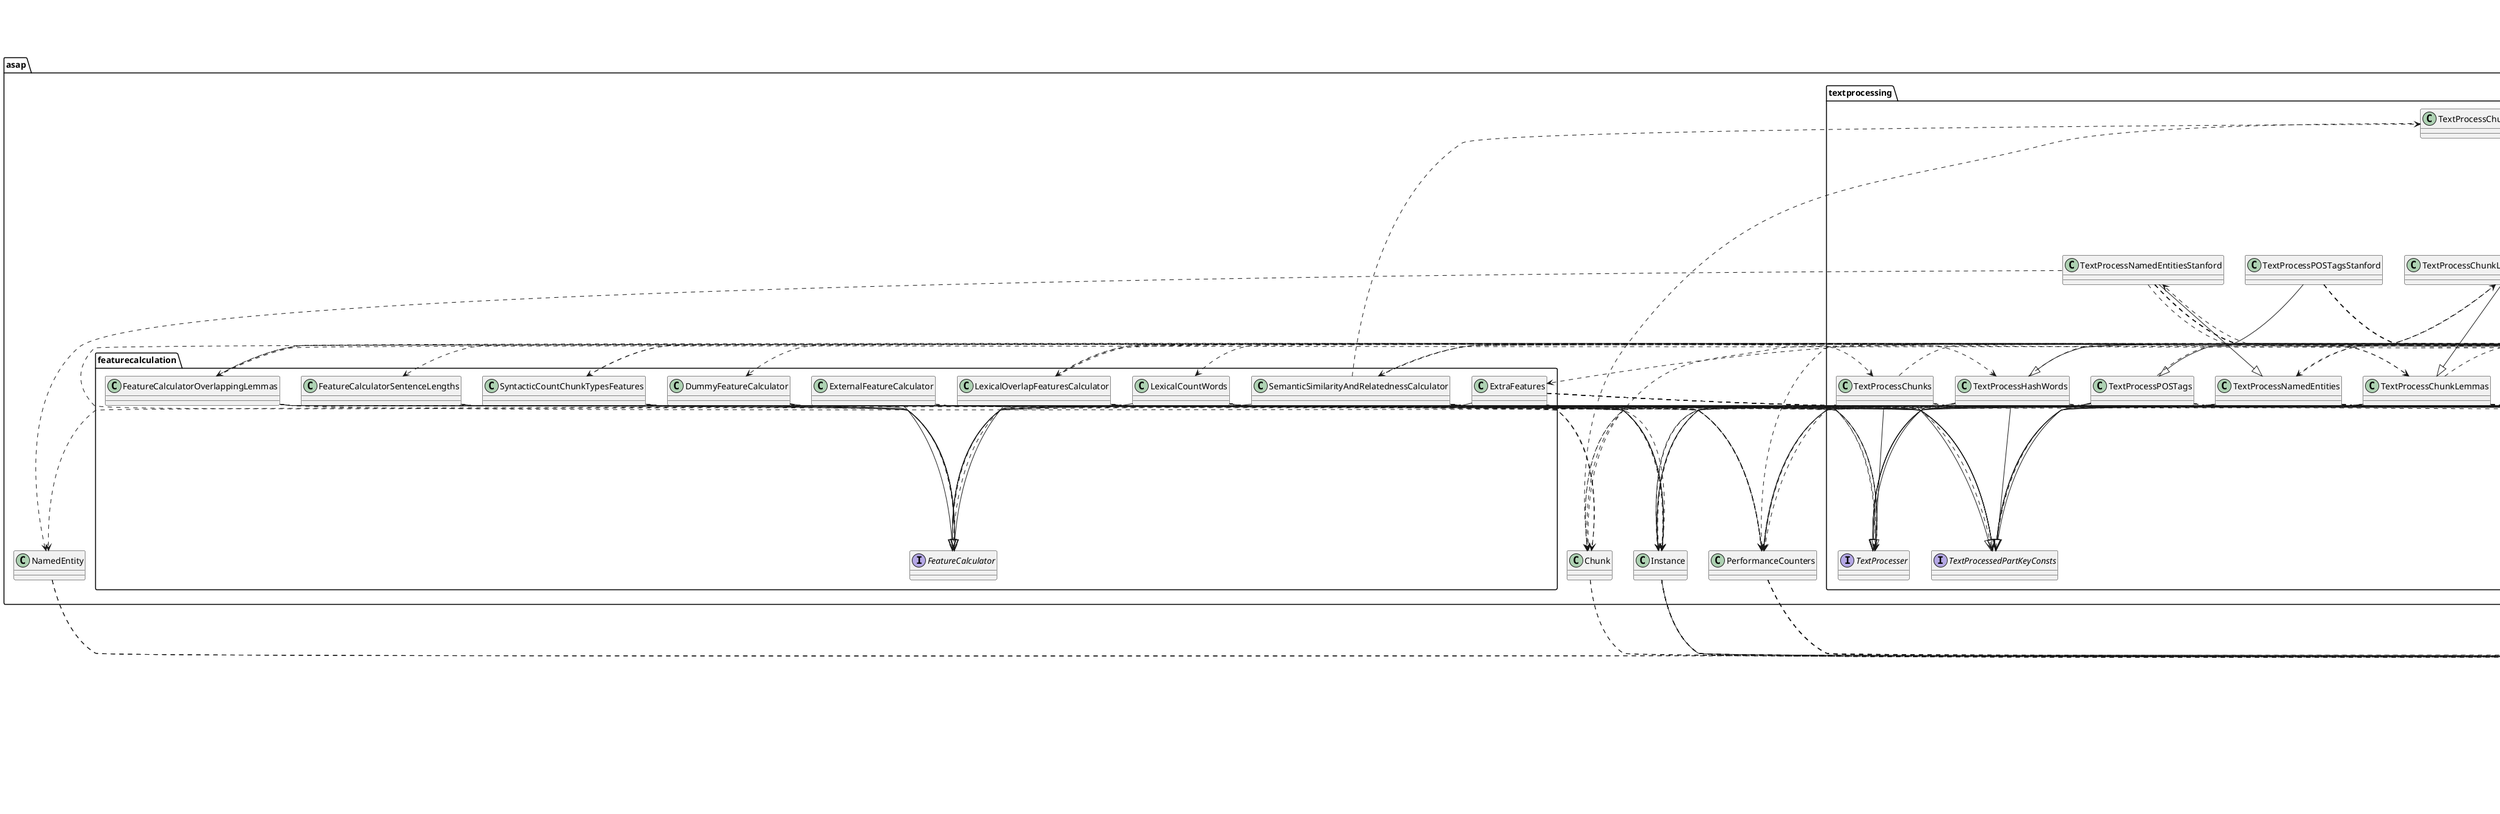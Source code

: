 @startuml
annotation java.lang.Override
class asap.Chunk
class asap.Config
class asap.CrossValidation
class asap.GrammarCounters
class asap.Instance
class asap.LemmasInDBPedia
class asap.LemmasNotFound
class asap.NamedEntitiesFound
class asap.NamedEntity
class asap.PerformanceCounters
class asap.PerlCorrelation
class asap.PostProcess
class asap.PreProcess
class asap.PreProcessOutputStream
class asap.WordFrequency
class asap.featurecalculation.DummyFeatureCalculator
class asap.featurecalculation.ExternalFeatureCalculator
class asap.featurecalculation.ExtraFeatures
class asap.featurecalculation.FeatureCalculatorOverlappingLemmas
class asap.featurecalculation.FeatureCalculatorSentenceLengths
class asap.featurecalculation.LexicalCountWords
class asap.featurecalculation.LexicalOverlapFeaturesCalculator
class asap.featurecalculation.SemanticSimilarityAndRelatednessCalculator
class asap.featurecalculation.SyntacticCountChunkTypesFeatures
class asap.textprocessing.TextProcessChunkLemmas
class asap.textprocessing.TextProcessChunkLemmasRemoveSRule
class asap.textprocessing.TextProcessChunkLemmasWithDBPediaLookups
class asap.textprocessing.TextProcessChunks
class asap.textprocessing.TextProcessHashWords
class asap.textprocessing.TextProcessNamedEntities
class asap.textprocessing.TextProcessNamedEntitiesStanford
class asap.textprocessing.TextProcessPOSTags
class asap.textprocessing.TextProcessPOSTagsStanford
class asap.textprocessing.TextProcessTokenizer
class edu.cmu.lti.jawjaw.pobj.Lang
class edu.cmu.lti.jawjaw.pobj.POS
class edu.cmu.lti.jawjaw.pobj.Synset
class edu.cmu.lti.jawjaw.pobj.Word
class edu.cmu.lti.lexical_db.ILexicalDatabase
class edu.cmu.lti.lexical_db.NictWordNet
class edu.cmu.lti.ws4j.RelatednessCalculator
class edu.mit.jwi.Dictionary
class edu.mit.jwi.item.IIndexWord
class edu.mit.jwi.morph.WordnetStemmer
class edu.smu.tspell.wordnet.SynsetType
class edu.stanford.nlp.ie.AbstractSequenceClassifier
class edu.stanford.nlp.ie.crf.CRFClassifier
class edu.stanford.nlp.ling.CoreLabel
class edu.stanford.nlp.ling.HasWord
class edu.stanford.nlp.ling.TaggedWord
class edu.stanford.nlp.tagger.maxent.MaxentTagger
class java.io.File
class java.io.FileFilter
class java.io.FileInputStream
class java.io.FileNotFoundException
class java.io.FileOutputStream
class java.io.IOException
class java.io.InputStream
class java.io.PrintWriter
class java.io.StringReader
class java.net.MalformedURLException
class java.net.URL
class java.net.URLConnection
class java.security.InvalidParameterException
class java.text.DecimalFormat
class java.text.DecimalFormatSymbols
class java.text.NumberFormat
class java.util.ArrayList
class java.util.Arrays
class java.util.Collection
class java.util.Collections
class java.util.Enumeration
class java.util.HashMap
class java.util.HashSet
class java.util.Iterator
class java.util.LinkedList
class java.util.List
class java.util.ListIterator
class java.util.Locale
class java.util.Map
class java.util.Objects
class java.util.Random
class java.util.Scanner
class java.util.Set
class java.util.TreeSet
class java.util.logging.Level
class java.util.logging.Logger
class opennlp.tools.chunker.ChunkerME
class opennlp.tools.chunker.ChunkerModel
class opennlp.tools.cmdline.chunker.ChunkerModelLoader
class opennlp.tools.cmdline.postag.POSModelLoader
class opennlp.tools.namefind.NameFinderME
class opennlp.tools.namefind.TokenNameFinderModel
class opennlp.tools.postag.POSModel
class opennlp.tools.postag.POSSample
class opennlp.tools.postag.POSTaggerME
class opennlp.tools.tokenize.Tokenizer
class opennlp.tools.tokenize.TokenizerME
class opennlp.tools.tokenize.TokenizerModel
class opennlp.tools.tokenize.WhitespaceTokenizer
class opennlp.tools.util.ObjectStream
class opennlp.tools.util.PlainTextByLineStream
class opennlp.tools.util.Span
class weka.classifiers.AbstractClassifier
class weka.classifiers.Classifier
class weka.classifiers.Evaluation
class weka.classifiers.functions.IsotonicRegression
class weka.classifiers.functions.LinearRegression
class weka.classifiers.lazy.IBk
class weka.classifiers.meta.Stacking
class weka.classifiers.meta.Vote
class weka.classifiers.rules.ZeroR
class weka.classifiers.trees.M5P
class weka.core.Attribute
class weka.core.Instances
class weka.core.SerializationHelper
class weka.core.Utils
class weka.core.converters.ConverterUtils.DataSource
class weka.filters.Filter
class weka.filters.unsupervised.attribute.Remove
class weka.filters.unsupervised.attribute.RemoveType
interface asap.featurecalculation.FeatureCalculator
interface asap.textprocessing.TextProcessedPartKeyConsts
interface asap.textprocessing.TextProcesser
interface java.lang.Comparable
asap.Chunk ..> java.lang.Override
asap.Chunk ..> edu.smu.tspell.wordnet.SynsetType
asap.Chunk ..> java.util.Objects
asap.Config ..> asap.featurecalculation.DummyFeatureCalculator
asap.Config ..> asap.featurecalculation.FeatureCalculatorOverlappingLemmas
asap.Config ..> asap.featurecalculation.FeatureCalculatorSentenceLengths
asap.Config ..> asap.featurecalculation.LexicalCountWords
asap.Config ..> asap.featurecalculation.LexicalOverlapFeaturesCalculator
asap.Config ..> asap.featurecalculation.SemanticSimilarityAndRelatednessCalculator
asap.Config ..> asap.featurecalculation.SyntacticCountChunkTypesFeatures
asap.Config ..> asap.textprocessing.TextProcessNamedEntities
asap.Config ..> asap.textprocessing.TextProcessNamedEntitiesStanford
asap.Config ..> java.security.InvalidParameterException
asap.Config ..> java.util.Collections
asap.Config ..> java.util.LinkedList
asap.Config ..> java.util.List
asap.Config ..> asap.featurecalculation.FeatureCalculator
asap.CrossValidation ..> java.lang.Override
asap.CrossValidation ..> java.util.Collections
asap.CrossValidation ..> java.util.LinkedList
asap.CrossValidation ..> java.util.List
asap.CrossValidation ..> java.util.Random
asap.CrossValidation ..> java.util.logging.Level
asap.CrossValidation ..> java.util.logging.Logger
asap.CrossValidation ..> weka.classifiers.AbstractClassifier
asap.CrossValidation ..> weka.classifiers.Classifier
asap.CrossValidation ..> weka.classifiers.Evaluation
asap.CrossValidation ..> weka.core.Instances
asap.CrossValidation ..> weka.core.SerializationHelper
asap.CrossValidation ..> weka.core.Utils
asap.CrossValidation ..> weka.core.converters.ConverterUtils.DataSource
asap.CrossValidation ..> weka.filters.Filter
asap.CrossValidation ..> weka.filters.unsupervised.attribute.Remove
asap.GrammarCounters ..> java.lang.Override
asap.GrammarCounters ..> java.io.File
asap.GrammarCounters ..> java.io.FileNotFoundException
asap.GrammarCounters ..> java.io.FileOutputStream
asap.GrammarCounters ..> java.io.IOException
asap.GrammarCounters ..> java.util.HashMap
asap.GrammarCounters ..> java.util.HashSet
asap.GrammarCounters ..> java.util.Iterator
asap.GrammarCounters ..> java.util.logging.Level
asap.GrammarCounters ..> java.util.logging.Logger
asap.Instance ..> java.lang.Override
asap.Instance ..> java.text.DecimalFormat
asap.Instance ..> java.text.DecimalFormatSymbols
asap.Instance ..> java.util.Collections
asap.Instance ..> java.util.HashMap
asap.Instance ..> java.util.Iterator
asap.Instance ..> java.util.LinkedList
asap.Instance ..> java.util.Locale
asap.Instance ..> java.util.Map
asap.Instance ..> java.util.Set
asap.Instance ..> asap.textprocessing.TextProcessedPartKeyConsts
asap.Instance ..> asap.textprocessing.TextProcesser
asap.Instance --|> java.lang.Comparable
asap.LemmasInDBPedia ..> java.io.File
asap.LemmasInDBPedia ..> java.io.FileNotFoundException
asap.LemmasInDBPedia ..> java.io.FileOutputStream
asap.LemmasInDBPedia ..> java.io.IOException
asap.LemmasInDBPedia ..> java.util.HashMap
asap.LemmasInDBPedia ..> java.util.logging.Level
asap.LemmasInDBPedia ..> java.util.logging.Logger
asap.LemmasNotFound ..> java.io.File
asap.LemmasNotFound ..> java.io.FileNotFoundException
asap.LemmasNotFound ..> java.io.FileOutputStream
asap.LemmasNotFound ..> java.io.IOException
asap.LemmasNotFound ..> java.util.HashMap
asap.LemmasNotFound ..> java.util.logging.Level
asap.LemmasNotFound ..> java.util.logging.Logger
asap.NamedEntitiesFound ..> java.io.File
asap.NamedEntitiesFound ..> java.io.FileNotFoundException
asap.NamedEntitiesFound ..> java.io.FileOutputStream
asap.NamedEntitiesFound ..> java.io.IOException
asap.NamedEntitiesFound ..> java.util.HashSet
asap.NamedEntitiesFound ..> java.util.logging.Level
asap.NamedEntitiesFound ..> java.util.logging.Logger
asap.NamedEntity ..> java.util.Collections
asap.NamedEntity ..> java.util.HashSet
asap.NamedEntity ..> java.util.Set
asap.PerformanceCounters ..> java.lang.Override
asap.PerformanceCounters ..> java.io.FileOutputStream
asap.PerformanceCounters ..> java.io.IOException
asap.PerformanceCounters ..> java.util.ArrayList
asap.PerformanceCounters ..> java.util.Collections
asap.PerformanceCounters ..> java.util.HashMap
asap.PerformanceCounters ..> java.util.logging.Level
asap.PerformanceCounters ..> java.util.logging.Logger
asap.PerlCorrelation ..> java.util.logging.Level
asap.PerlCorrelation ..> java.util.logging.Logger
asap.PostProcess ..> java.lang.Override
asap.PostProcess ..> java.io.File
asap.PostProcess ..> java.io.FileFilter
asap.PostProcess ..> java.io.FileNotFoundException
asap.PostProcess ..> java.io.FileOutputStream
asap.PostProcess ..> java.io.IOException
asap.PostProcess ..> java.io.PrintWriter
asap.PostProcess ..> java.text.DecimalFormat
asap.PostProcess ..> java.text.DecimalFormatSymbols
asap.PostProcess ..> java.text.NumberFormat
asap.PostProcess ..> java.util.Arrays
asap.PostProcess ..> java.util.Enumeration
asap.PostProcess ..> java.util.LinkedList
asap.PostProcess ..> java.util.List
asap.PostProcess ..> java.util.Locale
asap.PostProcess ..> java.util.Map
asap.PostProcess ..> java.util.TreeSet
asap.PostProcess ..> java.util.logging.Level
asap.PostProcess ..> java.util.logging.Logger
asap.PostProcess ..> weka.classifiers.AbstractClassifier
asap.PostProcess ..> weka.classifiers.Classifier
asap.PostProcess ..> weka.classifiers.Evaluation
asap.PostProcess ..> weka.classifiers.functions.IsotonicRegression
asap.PostProcess ..> weka.classifiers.functions.LinearRegression
asap.PostProcess ..> weka.classifiers.lazy.IBk
asap.PostProcess ..> weka.classifiers.meta.Stacking
asap.PostProcess ..> weka.classifiers.meta.Vote
asap.PostProcess ..> weka.classifiers.rules.ZeroR
asap.PostProcess ..> weka.classifiers.trees.M5P
asap.PostProcess ..> weka.core.Attribute
asap.PostProcess ..> weka.core.Instances
asap.PostProcess ..> weka.core.SerializationHelper
asap.PostProcess ..> weka.core.Utils
asap.PostProcess ..> weka.core.converters.ConverterUtils.DataSource
asap.PostProcess ..> weka.filters.Filter
asap.PostProcess ..> weka.filters.unsupervised.attribute.Remove
asap.PostProcess ..> weka.filters.unsupervised.attribute.RemoveType
asap.PreProcess ..> java.lang.Override
asap.PreProcess ..> asap.featurecalculation.ExtraFeatures
asap.PreProcess --|> asap.textprocessing.TextProcessHashWords
asap.PreProcess ..> java.io.File
asap.PreProcess ..> java.io.FileInputStream
asap.PreProcess ..> java.io.FileOutputStream
asap.PreProcess ..> java.io.IOException
asap.PreProcess ..> java.security.InvalidParameterException
asap.PreProcess ..> java.util.ArrayList
asap.PreProcess ..> java.util.Arrays
asap.PreProcess ..> java.util.Collections
asap.PreProcess ..> java.util.HashMap
asap.PreProcess ..> java.util.HashSet
asap.PreProcess ..> java.util.Iterator
asap.PreProcess ..> java.util.LinkedList
asap.PreProcess ..> java.util.List
asap.PreProcess ..> java.util.ListIterator
asap.PreProcess ..> java.util.Random
asap.PreProcess ..> java.util.Scanner
asap.PreProcess ..> java.util.TreeSet
asap.PreProcess ..> java.util.logging.Level
asap.PreProcess ..> java.util.logging.Logger
asap.PreProcess ..> asap.featurecalculation.FeatureCalculator
asap.PreProcess ..> asap.textprocessing.TextProcessedPartKeyConsts
asap.PreProcessOutputStream ..> java.lang.Override
asap.PreProcessOutputStream ..> java.io.IOException
asap.PreProcessOutputStream --|> java.io.InputStream
asap.WordFrequency ..> java.lang.Override
asap.WordFrequency --|> java.lang.Comparable
asap.featurecalculation.DummyFeatureCalculator ..> java.lang.Override
asap.featurecalculation.DummyFeatureCalculator ..> asap.Instance
asap.featurecalculation.DummyFeatureCalculator ..> java.util.HashMap
asap.featurecalculation.DummyFeatureCalculator --|> asap.featurecalculation.FeatureCalculator
asap.featurecalculation.DummyFeatureCalculator ..> asap.textprocessing.TextProcesser
asap.featurecalculation.ExternalFeatureCalculator ..> java.lang.Override
asap.featurecalculation.ExternalFeatureCalculator ..> asap.Instance
asap.featurecalculation.ExternalFeatureCalculator ..> java.util.List
asap.featurecalculation.ExternalFeatureCalculator --|> asap.featurecalculation.FeatureCalculator
asap.featurecalculation.ExtraFeatures ..> java.lang.Override
asap.featurecalculation.ExtraFeatures ..> asap.Instance
asap.featurecalculation.ExtraFeatures ..> asap.PerformanceCounters
asap.featurecalculation.ExtraFeatures ..> java.io.File
asap.featurecalculation.ExtraFeatures ..> java.io.FileInputStream
asap.featurecalculation.ExtraFeatures ..> java.io.IOException
asap.featurecalculation.ExtraFeatures ..> java.util.Iterator
asap.featurecalculation.ExtraFeatures ..> java.util.LinkedList
asap.featurecalculation.ExtraFeatures ..> java.util.List
asap.featurecalculation.ExtraFeatures ..> java.util.Scanner
asap.featurecalculation.ExtraFeatures ..> java.util.logging.Level
asap.featurecalculation.ExtraFeatures ..> java.util.logging.Logger
asap.featurecalculation.ExtraFeatures --|> asap.featurecalculation.FeatureCalculator
asap.featurecalculation.FeatureCalculatorOverlappingLemmas ..> java.lang.Override
asap.featurecalculation.FeatureCalculatorOverlappingLemmas ..> asap.Chunk
asap.featurecalculation.FeatureCalculatorOverlappingLemmas ..> asap.Config
asap.featurecalculation.FeatureCalculatorOverlappingLemmas ..> asap.Instance
asap.featurecalculation.FeatureCalculatorOverlappingLemmas ..> asap.PerformanceCounters
asap.featurecalculation.FeatureCalculatorOverlappingLemmas ..> asap.textprocessing.TextProcessChunkLemmas
asap.featurecalculation.FeatureCalculatorOverlappingLemmas ..> asap.textprocessing.TextProcessChunkLemmasWithDBPediaLookups
asap.featurecalculation.FeatureCalculatorOverlappingLemmas ..> java.util.HashMap
asap.featurecalculation.FeatureCalculatorOverlappingLemmas --|> asap.featurecalculation.FeatureCalculator
asap.featurecalculation.FeatureCalculatorOverlappingLemmas --|> asap.textprocessing.TextProcessedPartKeyConsts
asap.featurecalculation.FeatureCalculatorOverlappingLemmas ..> asap.textprocessing.TextProcesser
asap.featurecalculation.FeatureCalculatorSentenceLengths ..> java.lang.Override
asap.featurecalculation.FeatureCalculatorSentenceLengths ..> asap.Instance
asap.featurecalculation.FeatureCalculatorSentenceLengths ..> asap.PerformanceCounters
asap.featurecalculation.FeatureCalculatorSentenceLengths ..> java.util.HashMap
asap.featurecalculation.FeatureCalculatorSentenceLengths --|> asap.featurecalculation.FeatureCalculator
asap.featurecalculation.LexicalCountWords ..> java.lang.Override
asap.featurecalculation.LexicalCountWords ..> asap.Instance
asap.featurecalculation.LexicalCountWords ..> asap.PerformanceCounters
asap.featurecalculation.LexicalCountWords ..> java.io.FileInputStream
asap.featurecalculation.LexicalCountWords ..> java.io.FileNotFoundException
asap.featurecalculation.LexicalCountWords ..> java.io.IOException
asap.featurecalculation.LexicalCountWords ..> java.util.Collection
asap.featurecalculation.LexicalCountWords ..> java.util.HashMap
asap.featurecalculation.LexicalCountWords ..> java.util.HashSet
asap.featurecalculation.LexicalCountWords ..> java.util.Scanner
asap.featurecalculation.LexicalCountWords ..> java.util.logging.Level
asap.featurecalculation.LexicalCountWords ..> java.util.logging.Logger
asap.featurecalculation.LexicalCountWords --|> asap.featurecalculation.FeatureCalculator
asap.featurecalculation.LexicalCountWords --|> asap.textprocessing.TextProcessedPartKeyConsts
asap.featurecalculation.LexicalOverlapFeaturesCalculator ..> java.lang.Override
asap.featurecalculation.LexicalOverlapFeaturesCalculator ..> asap.Instance
asap.featurecalculation.LexicalOverlapFeaturesCalculator ..> asap.PerformanceCounters
asap.featurecalculation.LexicalOverlapFeaturesCalculator ..> asap.PreProcess
asap.featurecalculation.LexicalOverlapFeaturesCalculator ..> asap.textprocessing.TextProcessHashWords
asap.featurecalculation.LexicalOverlapFeaturesCalculator ..> java.util.Arrays
asap.featurecalculation.LexicalOverlapFeaturesCalculator ..> java.util.HashMap
asap.featurecalculation.LexicalOverlapFeaturesCalculator ..> java.util.HashSet
asap.featurecalculation.LexicalOverlapFeaturesCalculator ..> java.util.Iterator
asap.featurecalculation.LexicalOverlapFeaturesCalculator ..> java.util.TreeSet
asap.featurecalculation.LexicalOverlapFeaturesCalculator --|> asap.featurecalculation.FeatureCalculator
asap.featurecalculation.LexicalOverlapFeaturesCalculator --|> asap.textprocessing.TextProcessedPartKeyConsts
asap.featurecalculation.LexicalOverlapFeaturesCalculator ..> asap.textprocessing.TextProcesser
asap.featurecalculation.SemanticSimilarityAndRelatednessCalculator ..> java.lang.Override
asap.featurecalculation.SemanticSimilarityAndRelatednessCalculator ..> asap.Chunk
asap.featurecalculation.SemanticSimilarityAndRelatednessCalculator ..> asap.Config
asap.featurecalculation.SemanticSimilarityAndRelatednessCalculator ..> asap.Instance
asap.featurecalculation.SemanticSimilarityAndRelatednessCalculator ..> asap.PerformanceCounters
asap.featurecalculation.SemanticSimilarityAndRelatednessCalculator ..> asap.textprocessing.TextProcessChunkLemmas
asap.featurecalculation.SemanticSimilarityAndRelatednessCalculator ..> asap.textprocessing.TextProcessChunkLemmasRemoveSRule
asap.featurecalculation.SemanticSimilarityAndRelatednessCalculator ..> edu.cmu.lti.lexical_db.ILexicalDatabase
asap.featurecalculation.SemanticSimilarityAndRelatednessCalculator ..> edu.cmu.lti.lexical_db.NictWordNet
asap.featurecalculation.SemanticSimilarityAndRelatednessCalculator ..> edu.cmu.lti.ws4j.RelatednessCalculator
asap.featurecalculation.SemanticSimilarityAndRelatednessCalculator ..> java.util.ArrayList
asap.featurecalculation.SemanticSimilarityAndRelatednessCalculator ..> java.util.Collections
asap.featurecalculation.SemanticSimilarityAndRelatednessCalculator ..> java.util.HashMap
asap.featurecalculation.SemanticSimilarityAndRelatednessCalculator ..> java.util.Iterator
asap.featurecalculation.SemanticSimilarityAndRelatednessCalculator ..> java.util.LinkedList
asap.featurecalculation.SemanticSimilarityAndRelatednessCalculator ..> java.util.List
asap.featurecalculation.SemanticSimilarityAndRelatednessCalculator ..> java.util.Map
asap.featurecalculation.SemanticSimilarityAndRelatednessCalculator ..> java.util.Objects
asap.featurecalculation.SemanticSimilarityAndRelatednessCalculator --|> asap.featurecalculation.FeatureCalculator
asap.featurecalculation.SemanticSimilarityAndRelatednessCalculator --|> asap.textprocessing.TextProcessedPartKeyConsts
asap.featurecalculation.SemanticSimilarityAndRelatednessCalculator ..> asap.textprocessing.TextProcesser
asap.featurecalculation.SyntacticCountChunkTypesFeatures ..> java.lang.Override
asap.featurecalculation.SyntacticCountChunkTypesFeatures ..> asap.Chunk
asap.featurecalculation.SyntacticCountChunkTypesFeatures ..> asap.Instance
asap.featurecalculation.SyntacticCountChunkTypesFeatures ..> asap.PerformanceCounters
asap.featurecalculation.SyntacticCountChunkTypesFeatures ..> asap.textprocessing.TextProcessChunks
asap.featurecalculation.SyntacticCountChunkTypesFeatures ..> java.util.HashMap
asap.featurecalculation.SyntacticCountChunkTypesFeatures --|> asap.featurecalculation.FeatureCalculator
asap.featurecalculation.SyntacticCountChunkTypesFeatures --|> asap.textprocessing.TextProcessedPartKeyConsts
asap.featurecalculation.SyntacticCountChunkTypesFeatures ..> asap.textprocessing.TextProcesser
asap.textprocessing.TextProcessChunkLemmas ..> java.lang.Override
asap.textprocessing.TextProcessChunkLemmas ..> asap.Chunk
asap.textprocessing.TextProcessChunkLemmas ..> asap.Config
asap.textprocessing.TextProcessChunkLemmas ..> asap.Instance
asap.textprocessing.TextProcessChunkLemmas ..> asap.LemmasNotFound
asap.textprocessing.TextProcessChunkLemmas ..> asap.PerformanceCounters
asap.textprocessing.TextProcessChunkLemmas ..> edu.cmu.lti.jawjaw.pobj.Lang
asap.textprocessing.TextProcessChunkLemmas ..> edu.cmu.lti.jawjaw.pobj.POS
asap.textprocessing.TextProcessChunkLemmas ..> edu.cmu.lti.jawjaw.pobj.Synset
asap.textprocessing.TextProcessChunkLemmas ..> edu.cmu.lti.jawjaw.pobj.Word
asap.textprocessing.TextProcessChunkLemmas ..> edu.mit.jwi.Dictionary
asap.textprocessing.TextProcessChunkLemmas ..> edu.mit.jwi.item.IIndexWord
asap.textprocessing.TextProcessChunkLemmas ..> edu.mit.jwi.morph.WordnetStemmer
asap.textprocessing.TextProcessChunkLemmas ..> java.io.IOException
asap.textprocessing.TextProcessChunkLemmas ..> java.net.MalformedURLException
asap.textprocessing.TextProcessChunkLemmas ..> java.net.URL
asap.textprocessing.TextProcessChunkLemmas ..> java.util.ArrayList
asap.textprocessing.TextProcessChunkLemmas ..> java.util.HashMap
asap.textprocessing.TextProcessChunkLemmas ..> java.util.Iterator
asap.textprocessing.TextProcessChunkLemmas ..> java.util.List
asap.textprocessing.TextProcessChunkLemmas ..> java.util.logging.Level
asap.textprocessing.TextProcessChunkLemmas ..> java.util.logging.Logger
asap.textprocessing.TextProcessChunkLemmas --|> asap.textprocessing.TextProcessedPartKeyConsts
asap.textprocessing.TextProcessChunkLemmas --|> asap.textprocessing.TextProcesser
asap.textprocessing.TextProcessChunkLemmasRemoveSRule ..> java.lang.Override
asap.textprocessing.TextProcessChunkLemmasRemoveSRule ..> asap.Chunk
asap.textprocessing.TextProcessChunkLemmasRemoveSRule --|> asap.textprocessing.TextProcessChunkLemmasWithDBPediaLookups
asap.textprocessing.TextProcessChunkLemmasRemoveSRule ..> java.io.File
asap.textprocessing.TextProcessChunkLemmasWithDBPediaLookups ..> java.lang.Override
asap.textprocessing.TextProcessChunkLemmasWithDBPediaLookups ..> asap.Chunk
asap.textprocessing.TextProcessChunkLemmasWithDBPediaLookups ..> asap.LemmasInDBPedia
asap.textprocessing.TextProcessChunkLemmasWithDBPediaLookups ..> asap.PerformanceCounters
asap.textprocessing.TextProcessChunkLemmasWithDBPediaLookups --|> asap.textprocessing.TextProcessChunkLemmas
asap.textprocessing.TextProcessChunkLemmasWithDBPediaLookups ..> java.io.File
asap.textprocessing.TextProcessChunkLemmasWithDBPediaLookups ..> java.io.FileInputStream
asap.textprocessing.TextProcessChunkLemmasWithDBPediaLookups ..> java.io.FileOutputStream
asap.textprocessing.TextProcessChunkLemmasWithDBPediaLookups ..> java.io.IOException
asap.textprocessing.TextProcessChunkLemmasWithDBPediaLookups ..> java.net.URL
asap.textprocessing.TextProcessChunkLemmasWithDBPediaLookups ..> java.net.URLConnection
asap.textprocessing.TextProcessChunkLemmasWithDBPediaLookups ..> java.util.Collections
asap.textprocessing.TextProcessChunkLemmasWithDBPediaLookups ..> java.util.HashMap
asap.textprocessing.TextProcessChunkLemmasWithDBPediaLookups ..> java.util.LinkedList
asap.textprocessing.TextProcessChunkLemmasWithDBPediaLookups ..> java.util.Map
asap.textprocessing.TextProcessChunkLemmasWithDBPediaLookups ..> java.util.Scanner
asap.textprocessing.TextProcessChunkLemmasWithDBPediaLookups ..> java.util.logging.Level
asap.textprocessing.TextProcessChunkLemmasWithDBPediaLookups ..> java.util.logging.Logger
asap.textprocessing.TextProcessChunks ..> java.lang.Override
asap.textprocessing.TextProcessChunks ..> asap.Chunk
asap.textprocessing.TextProcessChunks ..> asap.Config
asap.textprocessing.TextProcessChunks ..> asap.GrammarCounters
asap.textprocessing.TextProcessChunks ..> asap.Instance
asap.textprocessing.TextProcessChunks ..> asap.PerformanceCounters
asap.textprocessing.TextProcessChunks ..> java.io.File
asap.textprocessing.TextProcessChunks ..> java.util.ArrayList
asap.textprocessing.TextProcessChunks ..> java.util.HashMap
asap.textprocessing.TextProcessChunks ..> opennlp.tools.chunker.ChunkerME
asap.textprocessing.TextProcessChunks ..> opennlp.tools.chunker.ChunkerModel
asap.textprocessing.TextProcessChunks ..> opennlp.tools.cmdline.chunker.ChunkerModelLoader
asap.textprocessing.TextProcessChunks --|> asap.textprocessing.TextProcessedPartKeyConsts
asap.textprocessing.TextProcessChunks --|> asap.textprocessing.TextProcesser
asap.textprocessing.TextProcessHashWords ..> java.lang.Override
asap.textprocessing.TextProcessHashWords ..> asap.Config
asap.textprocessing.TextProcessHashWords ..> asap.Instance
asap.textprocessing.TextProcessHashWords ..> asap.PerformanceCounters
asap.textprocessing.TextProcessHashWords ..> java.util.ArrayList
asap.textprocessing.TextProcessHashWords ..> java.util.HashMap
asap.textprocessing.TextProcessHashWords --|> asap.textprocessing.TextProcessedPartKeyConsts
asap.textprocessing.TextProcessHashWords --|> asap.textprocessing.TextProcesser
asap.textprocessing.TextProcessNamedEntities ..> java.lang.Override
asap.textprocessing.TextProcessNamedEntities ..> asap.Config
asap.textprocessing.TextProcessNamedEntities ..> asap.Instance
asap.textprocessing.TextProcessNamedEntities ..> asap.NamedEntitiesFound
asap.textprocessing.TextProcessNamedEntities ..> asap.NamedEntity
asap.textprocessing.TextProcessNamedEntities ..> asap.PerformanceCounters
asap.textprocessing.TextProcessNamedEntities ..> java.io.File
asap.textprocessing.TextProcessNamedEntities ..> java.io.IOException
asap.textprocessing.TextProcessNamedEntities ..> java.util.HashMap
asap.textprocessing.TextProcessNamedEntities ..> java.util.LinkedList
asap.textprocessing.TextProcessNamedEntities ..> java.util.List
asap.textprocessing.TextProcessNamedEntities ..> java.util.logging.Level
asap.textprocessing.TextProcessNamedEntities ..> java.util.logging.Logger
asap.textprocessing.TextProcessNamedEntities ..> opennlp.tools.namefind.NameFinderME
asap.textprocessing.TextProcessNamedEntities ..> opennlp.tools.namefind.TokenNameFinderModel
asap.textprocessing.TextProcessNamedEntities ..> opennlp.tools.util.Span
asap.textprocessing.TextProcessNamedEntities --|> asap.textprocessing.TextProcessedPartKeyConsts
asap.textprocessing.TextProcessNamedEntities --|> asap.textprocessing.TextProcesser
asap.textprocessing.TextProcessNamedEntitiesStanford ..> java.lang.Override
asap.textprocessing.TextProcessNamedEntitiesStanford ..> asap.Config
asap.textprocessing.TextProcessNamedEntitiesStanford ..> asap.NamedEntity
asap.textprocessing.TextProcessNamedEntitiesStanford --|> asap.textprocessing.TextProcessNamedEntities
asap.textprocessing.TextProcessNamedEntitiesStanford ..> edu.stanford.nlp.ie.AbstractSequenceClassifier
asap.textprocessing.TextProcessNamedEntitiesStanford ..> edu.stanford.nlp.ie.crf.CRFClassifier
asap.textprocessing.TextProcessNamedEntitiesStanford ..> edu.stanford.nlp.ling.CoreLabel
asap.textprocessing.TextProcessNamedEntitiesStanford ..> java.io.File
asap.textprocessing.TextProcessNamedEntitiesStanford ..> java.io.IOException
asap.textprocessing.TextProcessNamedEntitiesStanford ..> java.util.LinkedList
asap.textprocessing.TextProcessNamedEntitiesStanford ..> java.util.logging.Level
asap.textprocessing.TextProcessNamedEntitiesStanford ..> java.util.logging.Logger
asap.textprocessing.TextProcessPOSTags ..> java.lang.Override
asap.textprocessing.TextProcessPOSTags ..> asap.Config
asap.textprocessing.TextProcessPOSTags ..> asap.Instance
asap.textprocessing.TextProcessPOSTags ..> asap.PerformanceCounters
asap.textprocessing.TextProcessPOSTags ..> java.io.File
asap.textprocessing.TextProcessPOSTags ..> java.util.HashMap
asap.textprocessing.TextProcessPOSTags ..> opennlp.tools.cmdline.postag.POSModelLoader
asap.textprocessing.TextProcessPOSTags ..> opennlp.tools.postag.POSModel
asap.textprocessing.TextProcessPOSTags ..> opennlp.tools.postag.POSSample
asap.textprocessing.TextProcessPOSTags ..> opennlp.tools.postag.POSTaggerME
asap.textprocessing.TextProcessPOSTags --|> asap.textprocessing.TextProcessedPartKeyConsts
asap.textprocessing.TextProcessPOSTags --|> asap.textprocessing.TextProcesser
asap.textprocessing.TextProcessPOSTagsStanford ..> java.lang.Override
asap.textprocessing.TextProcessPOSTagsStanford ..> asap.Config
asap.textprocessing.TextProcessPOSTagsStanford --|> asap.textprocessing.TextProcessPOSTags
asap.textprocessing.TextProcessPOSTagsStanford ..> edu.stanford.nlp.ling.HasWord
asap.textprocessing.TextProcessPOSTagsStanford ..> edu.stanford.nlp.ling.TaggedWord
asap.textprocessing.TextProcessPOSTagsStanford ..> edu.stanford.nlp.tagger.maxent.MaxentTagger
asap.textprocessing.TextProcessPOSTagsStanford ..> java.io.File
asap.textprocessing.TextProcessPOSTagsStanford ..> java.io.StringReader
asap.textprocessing.TextProcessPOSTagsStanford ..> java.util.List
asap.textprocessing.TextProcessTokenizer ..> java.lang.Override
asap.textprocessing.TextProcessTokenizer ..> asap.Config
asap.textprocessing.TextProcessTokenizer ..> asap.Instance
asap.textprocessing.TextProcessTokenizer ..> asap.PerformanceCounters
asap.textprocessing.TextProcessTokenizer ..> java.io.File
asap.textprocessing.TextProcessTokenizer ..> java.io.FileInputStream
asap.textprocessing.TextProcessTokenizer ..> java.io.IOException
asap.textprocessing.TextProcessTokenizer ..> java.io.InputStream
asap.textprocessing.TextProcessTokenizer ..> java.io.StringReader
asap.textprocessing.TextProcessTokenizer ..> java.util.HashMap
asap.textprocessing.TextProcessTokenizer ..> java.util.logging.Level
asap.textprocessing.TextProcessTokenizer ..> java.util.logging.Logger
asap.textprocessing.TextProcessTokenizer ..> opennlp.tools.tokenize.Tokenizer
asap.textprocessing.TextProcessTokenizer ..> opennlp.tools.tokenize.TokenizerME
asap.textprocessing.TextProcessTokenizer ..> opennlp.tools.tokenize.TokenizerModel
asap.textprocessing.TextProcessTokenizer ..> opennlp.tools.tokenize.WhitespaceTokenizer
asap.textprocessing.TextProcessTokenizer ..> opennlp.tools.util.ObjectStream
asap.textprocessing.TextProcessTokenizer ..> opennlp.tools.util.PlainTextByLineStream
asap.textprocessing.TextProcessTokenizer --|> asap.textprocessing.TextProcessedPartKeyConsts
asap.textprocessing.TextProcessTokenizer --|> asap.textprocessing.TextProcesser
asap.featurecalculation.FeatureCalculator ..> asap.Instance
asap.textprocessing.TextProcesser ..> asap.Instance
@enduml